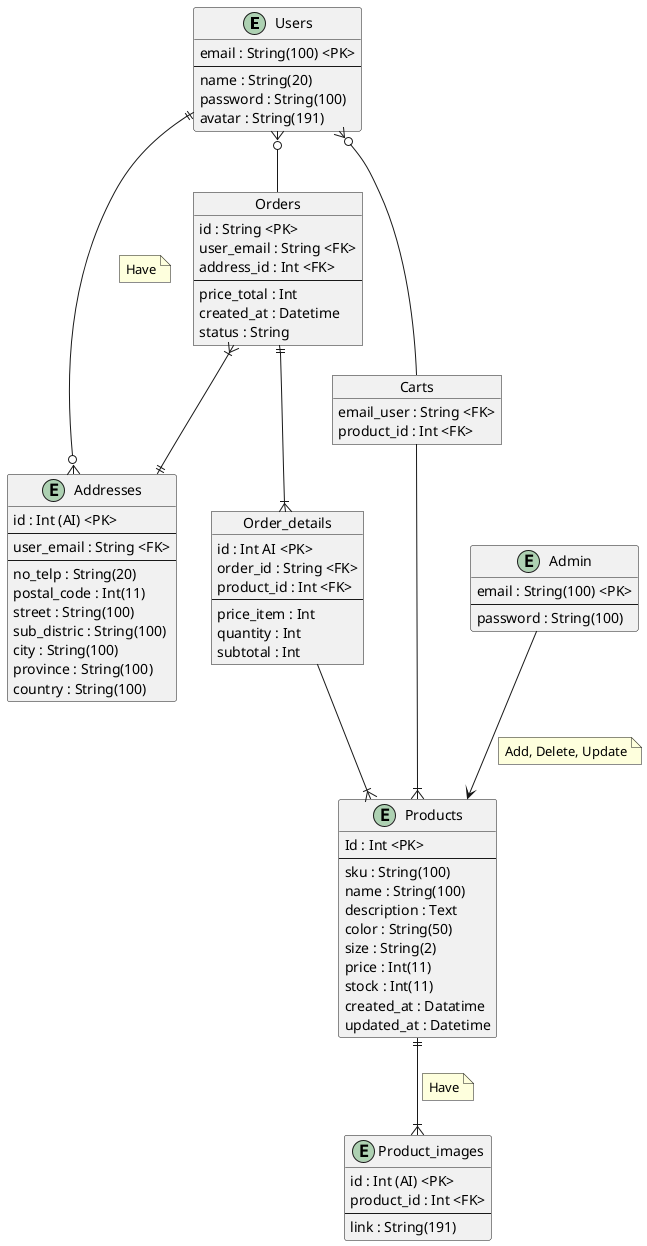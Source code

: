 @startuml ZXSneakers
entity Users {
 email : String(100) <PK>
 --
 name : String(20)
 password : String(100)
 avatar : String(191)
}

entity Admin {
 email : String(100) <PK>
 --
 password : String(100)
}

entity Products {
 Id : Int <PK>
 --
 sku : String(100)
 name : String(100)
 description : Text
 color : String(50)
 size : String(2)
 price : Int(11)
 stock : Int(11)
 created_at : Datatime
 updated_at : Datetime
}

entity Product_images {
 id : Int (AI) <PK>
 product_id : Int <FK>
 --
 link : String(191)
}

entity Addresses {
 id : Int (AI) <PK>
 --
 user_email : String <FK>
 --
 no_telp : String(20)
 postal_code : Int(11)
 street : String(100)
 sub_distric : String(100)
 city : String(100)
 province : String(100)
 country : String(100)
}

object Carts {
 email_user : String <FK>
 product_id : Int <FK>
}

object Orders {
 id : String <PK>
 user_email : String <FK>
 address_id : Int <FK>
 --
 price_total : Int
 created_at : Datetime
 status : String
}

object Order_details {
 id : Int AI <PK>
 order_id : String <FK>
 product_id : Int <FK>
 --
 price_item : Int
 quantity : Int
 subtotal : Int
}

Users ||--o{ Addresses
note on link
    Have
end note

Products ||--|{ Product_images
note on link
    Have
end note

Users }o-- Carts
Carts --|{ Products

Users }o-- Orders
Orders }|--|| Addresses

Order_details --|{ Products
Orders ||--|{ Order_details

Admin --> Products
note on link
    Add, Delete, Update
end note
@enduml